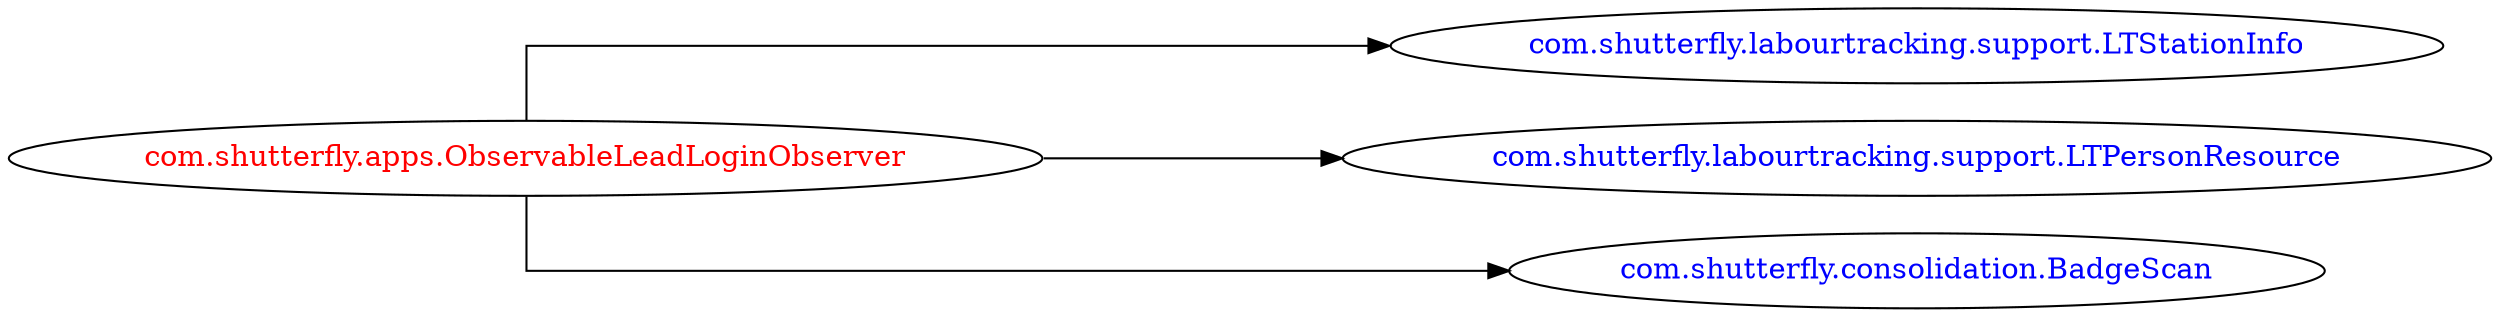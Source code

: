 digraph dependencyGraph {
 concentrate=true;
 ranksep="2.0";
 rankdir="LR"; 
 splines="ortho";
"com.shutterfly.apps.ObservableLeadLoginObserver" [fontcolor="red"];
"com.shutterfly.labourtracking.support.LTStationInfo" [ fontcolor="blue" ];
"com.shutterfly.apps.ObservableLeadLoginObserver"->"com.shutterfly.labourtracking.support.LTStationInfo";
"com.shutterfly.labourtracking.support.LTPersonResource" [ fontcolor="blue" ];
"com.shutterfly.apps.ObservableLeadLoginObserver"->"com.shutterfly.labourtracking.support.LTPersonResource";
"com.shutterfly.consolidation.BadgeScan" [ fontcolor="blue" ];
"com.shutterfly.apps.ObservableLeadLoginObserver"->"com.shutterfly.consolidation.BadgeScan";
}